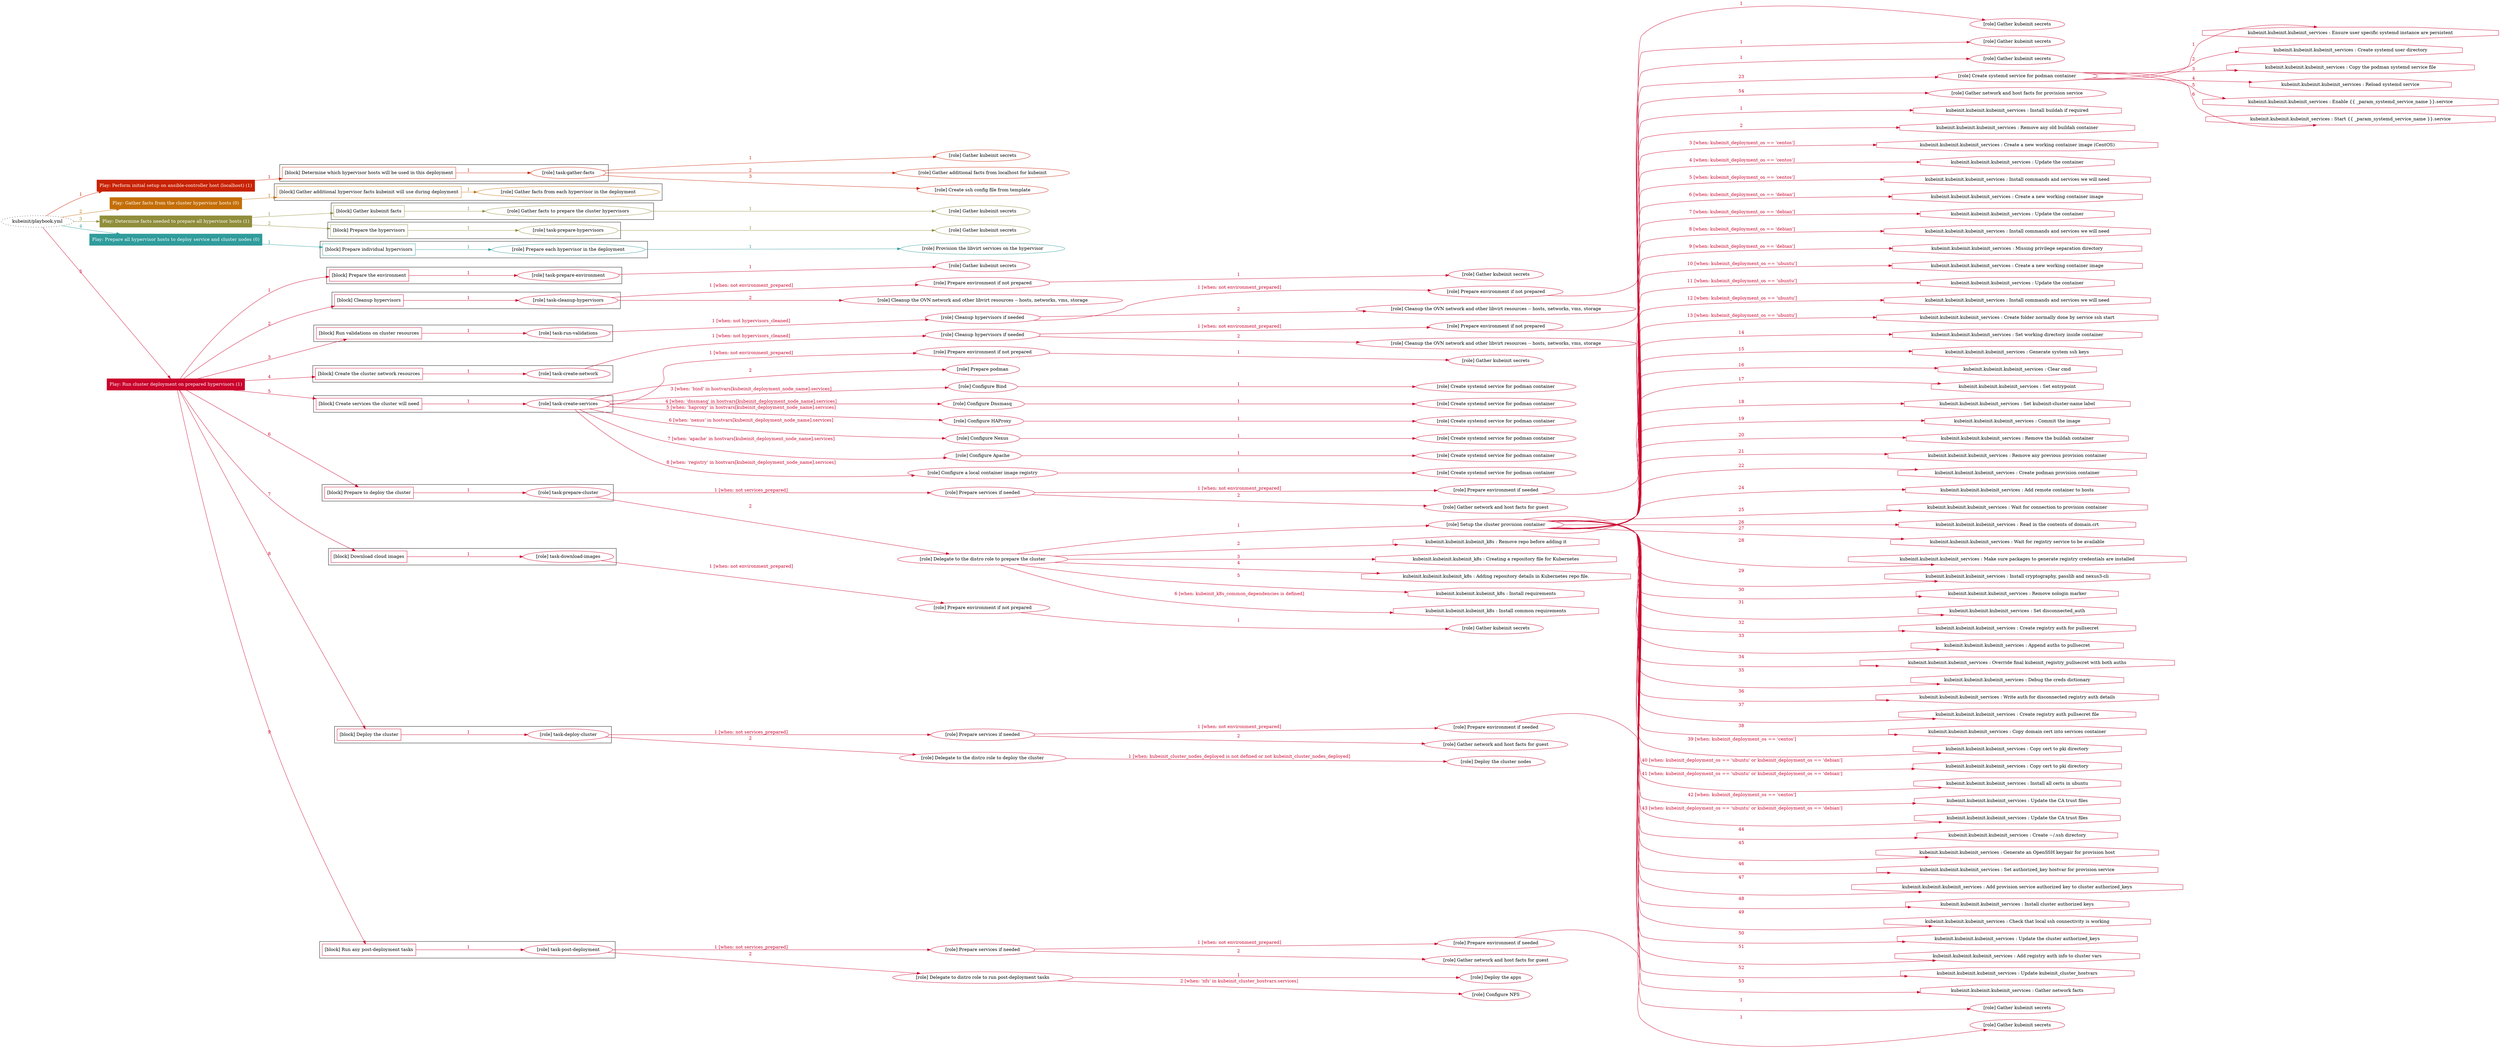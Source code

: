 digraph {
	graph [concentrate=true ordering=in rankdir=LR ratio=fill]
	edge [esep=5 sep=10]
	"kubeinit/playbook.yml" [URL="/home/runner/work/kubeinit/kubeinit/kubeinit/playbook.yml" id=playbook_01360304 style=dotted]
	play_9de5ec6a [label="Play: Perform initial setup on ansible-controller host (localhost) (1)" URL="/home/runner/work/kubeinit/kubeinit/kubeinit/playbook.yml" color="#c82204" fontcolor="#ffffff" id=play_9de5ec6a shape=box style=filled tooltip=localhost]
	"kubeinit/playbook.yml" -> play_9de5ec6a [label="1 " color="#c82204" fontcolor="#c82204" id=edge_77d72382 labeltooltip="1 " tooltip="1 "]
	subgraph "Gather kubeinit secrets" {
		role_40c72dea [label="[role] Gather kubeinit secrets" URL="/home/runner/.ansible/collections/ansible_collections/kubeinit/kubeinit/roles/kubeinit_prepare/tasks/build_hypervisors_group.yml" color="#c82204" id=role_40c72dea tooltip="Gather kubeinit secrets"]
	}
	subgraph "Gather additional facts from localhost for kubeinit" {
		role_c559dd21 [label="[role] Gather additional facts from localhost for kubeinit" URL="/home/runner/.ansible/collections/ansible_collections/kubeinit/kubeinit/roles/kubeinit_prepare/tasks/build_hypervisors_group.yml" color="#c82204" id=role_c559dd21 tooltip="Gather additional facts from localhost for kubeinit"]
	}
	subgraph "Create ssh config file from template" {
		role_7f361aa4 [label="[role] Create ssh config file from template" URL="/home/runner/.ansible/collections/ansible_collections/kubeinit/kubeinit/roles/kubeinit_prepare/tasks/build_hypervisors_group.yml" color="#c82204" id=role_7f361aa4 tooltip="Create ssh config file from template"]
	}
	subgraph "task-gather-facts" {
		role_a64c3e3e [label="[role] task-gather-facts" URL="/home/runner/work/kubeinit/kubeinit/kubeinit/playbook.yml" color="#c82204" id=role_a64c3e3e tooltip="task-gather-facts"]
		role_a64c3e3e -> role_40c72dea [label="1 " color="#c82204" fontcolor="#c82204" id=edge_37f292fb labeltooltip="1 " tooltip="1 "]
		role_a64c3e3e -> role_c559dd21 [label="2 " color="#c82204" fontcolor="#c82204" id=edge_3dcd11f0 labeltooltip="2 " tooltip="2 "]
		role_a64c3e3e -> role_7f361aa4 [label="3 " color="#c82204" fontcolor="#c82204" id=edge_337a6646 labeltooltip="3 " tooltip="3 "]
	}
	subgraph "Play: Perform initial setup on ansible-controller host (localhost) (1)" {
		play_9de5ec6a -> block_1f9eecc9 [label=1 color="#c82204" fontcolor="#c82204" id=edge_5bdf1877 labeltooltip=1 tooltip=1]
		subgraph cluster_block_1f9eecc9 {
			block_1f9eecc9 [label="[block] Determine which hypervisor hosts will be used in this deployment" URL="/home/runner/work/kubeinit/kubeinit/kubeinit/playbook.yml" color="#c82204" id=block_1f9eecc9 labeltooltip="Determine which hypervisor hosts will be used in this deployment" shape=box tooltip="Determine which hypervisor hosts will be used in this deployment"]
			block_1f9eecc9 -> role_a64c3e3e [label="1 " color="#c82204" fontcolor="#c82204" id=edge_494af93d labeltooltip="1 " tooltip="1 "]
		}
	}
	play_867e9734 [label="Play: Gather facts from the cluster hypervisor hosts (0)" URL="/home/runner/work/kubeinit/kubeinit/kubeinit/playbook.yml" color="#c46e08" fontcolor="#ffffff" id=play_867e9734 shape=box style=filled tooltip="Play: Gather facts from the cluster hypervisor hosts (0)"]
	"kubeinit/playbook.yml" -> play_867e9734 [label="2 " color="#c46e08" fontcolor="#c46e08" id=edge_6616adab labeltooltip="2 " tooltip="2 "]
	subgraph "Gather facts from each hypervisor in the deployment" {
		role_eb26c687 [label="[role] Gather facts from each hypervisor in the deployment" URL="/home/runner/work/kubeinit/kubeinit/kubeinit/playbook.yml" color="#c46e08" id=role_eb26c687 tooltip="Gather facts from each hypervisor in the deployment"]
	}
	subgraph "Play: Gather facts from the cluster hypervisor hosts (0)" {
		play_867e9734 -> block_e2519677 [label=1 color="#c46e08" fontcolor="#c46e08" id=edge_906889fe labeltooltip=1 tooltip=1]
		subgraph cluster_block_e2519677 {
			block_e2519677 [label="[block] Gather additional hypervisor facts kubeinit will use during deployment" URL="/home/runner/work/kubeinit/kubeinit/kubeinit/playbook.yml" color="#c46e08" id=block_e2519677 labeltooltip="Gather additional hypervisor facts kubeinit will use during deployment" shape=box tooltip="Gather additional hypervisor facts kubeinit will use during deployment"]
			block_e2519677 -> role_eb26c687 [label="1 " color="#c46e08" fontcolor="#c46e08" id=edge_73e6f996 labeltooltip="1 " tooltip="1 "]
		}
	}
	play_04479eca [label="Play: Determine facts needed to prepare all hypervisor hosts (1)" URL="/home/runner/work/kubeinit/kubeinit/kubeinit/playbook.yml" color="#908e3c" fontcolor="#ffffff" id=play_04479eca shape=box style=filled tooltip=localhost]
	"kubeinit/playbook.yml" -> play_04479eca [label="3 " color="#908e3c" fontcolor="#908e3c" id=edge_3811262a labeltooltip="3 " tooltip="3 "]
	subgraph "Gather kubeinit secrets" {
		role_b023e0ea [label="[role] Gather kubeinit secrets" URL="/home/runner/.ansible/collections/ansible_collections/kubeinit/kubeinit/roles/kubeinit_prepare/tasks/gather_kubeinit_facts.yml" color="#908e3c" id=role_b023e0ea tooltip="Gather kubeinit secrets"]
	}
	subgraph "Gather facts to prepare the cluster hypervisors" {
		role_0c9dd402 [label="[role] Gather facts to prepare the cluster hypervisors" URL="/home/runner/work/kubeinit/kubeinit/kubeinit/playbook.yml" color="#908e3c" id=role_0c9dd402 tooltip="Gather facts to prepare the cluster hypervisors"]
		role_0c9dd402 -> role_b023e0ea [label="1 " color="#908e3c" fontcolor="#908e3c" id=edge_3adf7a5e labeltooltip="1 " tooltip="1 "]
	}
	subgraph "Gather kubeinit secrets" {
		role_fc02c26c [label="[role] Gather kubeinit secrets" URL="/home/runner/.ansible/collections/ansible_collections/kubeinit/kubeinit/roles/kubeinit_prepare/tasks/gather_kubeinit_facts.yml" color="#908e3c" id=role_fc02c26c tooltip="Gather kubeinit secrets"]
	}
	subgraph "task-prepare-hypervisors" {
		role_0e5d276c [label="[role] task-prepare-hypervisors" URL="/home/runner/work/kubeinit/kubeinit/kubeinit/playbook.yml" color="#908e3c" id=role_0e5d276c tooltip="task-prepare-hypervisors"]
		role_0e5d276c -> role_fc02c26c [label="1 " color="#908e3c" fontcolor="#908e3c" id=edge_802aec70 labeltooltip="1 " tooltip="1 "]
	}
	subgraph "Play: Determine facts needed to prepare all hypervisor hosts (1)" {
		play_04479eca -> block_ed443547 [label=1 color="#908e3c" fontcolor="#908e3c" id=edge_2752c8f1 labeltooltip=1 tooltip=1]
		subgraph cluster_block_ed443547 {
			block_ed443547 [label="[block] Gather kubeinit facts" URL="/home/runner/work/kubeinit/kubeinit/kubeinit/playbook.yml" color="#908e3c" id=block_ed443547 labeltooltip="Gather kubeinit facts" shape=box tooltip="Gather kubeinit facts"]
			block_ed443547 -> role_0c9dd402 [label="1 " color="#908e3c" fontcolor="#908e3c" id=edge_04365482 labeltooltip="1 " tooltip="1 "]
		}
		play_04479eca -> block_3a195d91 [label=2 color="#908e3c" fontcolor="#908e3c" id=edge_9d16c208 labeltooltip=2 tooltip=2]
		subgraph cluster_block_3a195d91 {
			block_3a195d91 [label="[block] Prepare the hypervisors" URL="/home/runner/work/kubeinit/kubeinit/kubeinit/playbook.yml" color="#908e3c" id=block_3a195d91 labeltooltip="Prepare the hypervisors" shape=box tooltip="Prepare the hypervisors"]
			block_3a195d91 -> role_0e5d276c [label="1 " color="#908e3c" fontcolor="#908e3c" id=edge_9d9c73a9 labeltooltip="1 " tooltip="1 "]
		}
	}
	play_bd65cc65 [label="Play: Prepare all hypervisor hosts to deploy service and cluster nodes (0)" URL="/home/runner/work/kubeinit/kubeinit/kubeinit/playbook.yml" color="#309c9c" fontcolor="#ffffff" id=play_bd65cc65 shape=box style=filled tooltip="Play: Prepare all hypervisor hosts to deploy service and cluster nodes (0)"]
	"kubeinit/playbook.yml" -> play_bd65cc65 [label="4 " color="#309c9c" fontcolor="#309c9c" id=edge_53835da9 labeltooltip="4 " tooltip="4 "]
	subgraph "Provision the libvirt services on the hypervisor" {
		role_7aaea43d [label="[role] Provision the libvirt services on the hypervisor" URL="/home/runner/.ansible/collections/ansible_collections/kubeinit/kubeinit/roles/kubeinit_prepare/tasks/prepare_hypervisor.yml" color="#309c9c" id=role_7aaea43d tooltip="Provision the libvirt services on the hypervisor"]
	}
	subgraph "Prepare each hypervisor in the deployment" {
		role_05beca0d [label="[role] Prepare each hypervisor in the deployment" URL="/home/runner/work/kubeinit/kubeinit/kubeinit/playbook.yml" color="#309c9c" id=role_05beca0d tooltip="Prepare each hypervisor in the deployment"]
		role_05beca0d -> role_7aaea43d [label="1 " color="#309c9c" fontcolor="#309c9c" id=edge_6284d205 labeltooltip="1 " tooltip="1 "]
	}
	subgraph "Play: Prepare all hypervisor hosts to deploy service and cluster nodes (0)" {
		play_bd65cc65 -> block_118c11a6 [label=1 color="#309c9c" fontcolor="#309c9c" id=edge_bc661663 labeltooltip=1 tooltip=1]
		subgraph cluster_block_118c11a6 {
			block_118c11a6 [label="[block] Prepare individual hypervisors" URL="/home/runner/work/kubeinit/kubeinit/kubeinit/playbook.yml" color="#309c9c" id=block_118c11a6 labeltooltip="Prepare individual hypervisors" shape=box tooltip="Prepare individual hypervisors"]
			block_118c11a6 -> role_05beca0d [label="1 " color="#309c9c" fontcolor="#309c9c" id=edge_1e1cdcf9 labeltooltip="1 " tooltip="1 "]
		}
	}
	play_2f4dd71d [label="Play: Run cluster deployment on prepared hypervisors (1)" URL="/home/runner/work/kubeinit/kubeinit/kubeinit/playbook.yml" color="#ca022c" fontcolor="#ffffff" id=play_2f4dd71d shape=box style=filled tooltip=localhost]
	"kubeinit/playbook.yml" -> play_2f4dd71d [label="5 " color="#ca022c" fontcolor="#ca022c" id=edge_33180827 labeltooltip="5 " tooltip="5 "]
	subgraph "Gather kubeinit secrets" {
		role_0f82c2a3 [label="[role] Gather kubeinit secrets" URL="/home/runner/.ansible/collections/ansible_collections/kubeinit/kubeinit/roles/kubeinit_prepare/tasks/gather_kubeinit_facts.yml" color="#ca022c" id=role_0f82c2a3 tooltip="Gather kubeinit secrets"]
	}
	subgraph "task-prepare-environment" {
		role_b2da92c6 [label="[role] task-prepare-environment" URL="/home/runner/work/kubeinit/kubeinit/kubeinit/playbook.yml" color="#ca022c" id=role_b2da92c6 tooltip="task-prepare-environment"]
		role_b2da92c6 -> role_0f82c2a3 [label="1 " color="#ca022c" fontcolor="#ca022c" id=edge_1e85efcf labeltooltip="1 " tooltip="1 "]
	}
	subgraph "Gather kubeinit secrets" {
		role_2433c8f0 [label="[role] Gather kubeinit secrets" URL="/home/runner/.ansible/collections/ansible_collections/kubeinit/kubeinit/roles/kubeinit_prepare/tasks/gather_kubeinit_facts.yml" color="#ca022c" id=role_2433c8f0 tooltip="Gather kubeinit secrets"]
	}
	subgraph "Prepare environment if not prepared" {
		role_74a8eb6c [label="[role] Prepare environment if not prepared" URL="/home/runner/.ansible/collections/ansible_collections/kubeinit/kubeinit/roles/kubeinit_prepare/tasks/cleanup_hypervisors.yml" color="#ca022c" id=role_74a8eb6c tooltip="Prepare environment if not prepared"]
		role_74a8eb6c -> role_2433c8f0 [label="1 " color="#ca022c" fontcolor="#ca022c" id=edge_257b12c7 labeltooltip="1 " tooltip="1 "]
	}
	subgraph "Cleanup the OVN network and other libvirt resources -- hosts, networks, vms, storage" {
		role_81e941ae [label="[role] Cleanup the OVN network and other libvirt resources -- hosts, networks, vms, storage" URL="/home/runner/.ansible/collections/ansible_collections/kubeinit/kubeinit/roles/kubeinit_prepare/tasks/cleanup_hypervisors.yml" color="#ca022c" id=role_81e941ae tooltip="Cleanup the OVN network and other libvirt resources -- hosts, networks, vms, storage"]
	}
	subgraph "task-cleanup-hypervisors" {
		role_2ee1f7cd [label="[role] task-cleanup-hypervisors" URL="/home/runner/work/kubeinit/kubeinit/kubeinit/playbook.yml" color="#ca022c" id=role_2ee1f7cd tooltip="task-cleanup-hypervisors"]
		role_2ee1f7cd -> role_74a8eb6c [label="1 [when: not environment_prepared]" color="#ca022c" fontcolor="#ca022c" id=edge_e592d82b labeltooltip="1 [when: not environment_prepared]" tooltip="1 [when: not environment_prepared]"]
		role_2ee1f7cd -> role_81e941ae [label="2 " color="#ca022c" fontcolor="#ca022c" id=edge_c37567f1 labeltooltip="2 " tooltip="2 "]
	}
	subgraph "Gather kubeinit secrets" {
		role_8dfab851 [label="[role] Gather kubeinit secrets" URL="/home/runner/.ansible/collections/ansible_collections/kubeinit/kubeinit/roles/kubeinit_prepare/tasks/gather_kubeinit_facts.yml" color="#ca022c" id=role_8dfab851 tooltip="Gather kubeinit secrets"]
	}
	subgraph "Prepare environment if not prepared" {
		role_f791f445 [label="[role] Prepare environment if not prepared" URL="/home/runner/.ansible/collections/ansible_collections/kubeinit/kubeinit/roles/kubeinit_prepare/tasks/cleanup_hypervisors.yml" color="#ca022c" id=role_f791f445 tooltip="Prepare environment if not prepared"]
		role_f791f445 -> role_8dfab851 [label="1 " color="#ca022c" fontcolor="#ca022c" id=edge_c31db21d labeltooltip="1 " tooltip="1 "]
	}
	subgraph "Cleanup the OVN network and other libvirt resources -- hosts, networks, vms, storage" {
		role_3967c4eb [label="[role] Cleanup the OVN network and other libvirt resources -- hosts, networks, vms, storage" URL="/home/runner/.ansible/collections/ansible_collections/kubeinit/kubeinit/roles/kubeinit_prepare/tasks/cleanup_hypervisors.yml" color="#ca022c" id=role_3967c4eb tooltip="Cleanup the OVN network and other libvirt resources -- hosts, networks, vms, storage"]
	}
	subgraph "Cleanup hypervisors if needed" {
		role_a76f0dfd [label="[role] Cleanup hypervisors if needed" URL="/home/runner/.ansible/collections/ansible_collections/kubeinit/kubeinit/roles/kubeinit_validations/tasks/main.yml" color="#ca022c" id=role_a76f0dfd tooltip="Cleanup hypervisors if needed"]
		role_a76f0dfd -> role_f791f445 [label="1 [when: not environment_prepared]" color="#ca022c" fontcolor="#ca022c" id=edge_6f01b06c labeltooltip="1 [when: not environment_prepared]" tooltip="1 [when: not environment_prepared]"]
		role_a76f0dfd -> role_3967c4eb [label="2 " color="#ca022c" fontcolor="#ca022c" id=edge_98d67187 labeltooltip="2 " tooltip="2 "]
	}
	subgraph "task-run-validations" {
		role_1eaadff9 [label="[role] task-run-validations" URL="/home/runner/work/kubeinit/kubeinit/kubeinit/playbook.yml" color="#ca022c" id=role_1eaadff9 tooltip="task-run-validations"]
		role_1eaadff9 -> role_a76f0dfd [label="1 [when: not hypervisors_cleaned]" color="#ca022c" fontcolor="#ca022c" id=edge_62bd8556 labeltooltip="1 [when: not hypervisors_cleaned]" tooltip="1 [when: not hypervisors_cleaned]"]
	}
	subgraph "Gather kubeinit secrets" {
		role_79410664 [label="[role] Gather kubeinit secrets" URL="/home/runner/.ansible/collections/ansible_collections/kubeinit/kubeinit/roles/kubeinit_prepare/tasks/gather_kubeinit_facts.yml" color="#ca022c" id=role_79410664 tooltip="Gather kubeinit secrets"]
	}
	subgraph "Prepare environment if not prepared" {
		role_978793cb [label="[role] Prepare environment if not prepared" URL="/home/runner/.ansible/collections/ansible_collections/kubeinit/kubeinit/roles/kubeinit_prepare/tasks/cleanup_hypervisors.yml" color="#ca022c" id=role_978793cb tooltip="Prepare environment if not prepared"]
		role_978793cb -> role_79410664 [label="1 " color="#ca022c" fontcolor="#ca022c" id=edge_ba86b000 labeltooltip="1 " tooltip="1 "]
	}
	subgraph "Cleanup the OVN network and other libvirt resources -- hosts, networks, vms, storage" {
		role_fa090643 [label="[role] Cleanup the OVN network and other libvirt resources -- hosts, networks, vms, storage" URL="/home/runner/.ansible/collections/ansible_collections/kubeinit/kubeinit/roles/kubeinit_prepare/tasks/cleanup_hypervisors.yml" color="#ca022c" id=role_fa090643 tooltip="Cleanup the OVN network and other libvirt resources -- hosts, networks, vms, storage"]
	}
	subgraph "Cleanup hypervisors if needed" {
		role_3d62e92a [label="[role] Cleanup hypervisors if needed" URL="/home/runner/.ansible/collections/ansible_collections/kubeinit/kubeinit/roles/kubeinit_libvirt/tasks/create_network.yml" color="#ca022c" id=role_3d62e92a tooltip="Cleanup hypervisors if needed"]
		role_3d62e92a -> role_978793cb [label="1 [when: not environment_prepared]" color="#ca022c" fontcolor="#ca022c" id=edge_b2927823 labeltooltip="1 [when: not environment_prepared]" tooltip="1 [when: not environment_prepared]"]
		role_3d62e92a -> role_fa090643 [label="2 " color="#ca022c" fontcolor="#ca022c" id=edge_145cf0bb labeltooltip="2 " tooltip="2 "]
	}
	subgraph "task-create-network" {
		role_b9c63e82 [label="[role] task-create-network" URL="/home/runner/work/kubeinit/kubeinit/kubeinit/playbook.yml" color="#ca022c" id=role_b9c63e82 tooltip="task-create-network"]
		role_b9c63e82 -> role_3d62e92a [label="1 [when: not hypervisors_cleaned]" color="#ca022c" fontcolor="#ca022c" id=edge_6016ba29 labeltooltip="1 [when: not hypervisors_cleaned]" tooltip="1 [when: not hypervisors_cleaned]"]
	}
	subgraph "Gather kubeinit secrets" {
		role_735b2233 [label="[role] Gather kubeinit secrets" URL="/home/runner/.ansible/collections/ansible_collections/kubeinit/kubeinit/roles/kubeinit_prepare/tasks/gather_kubeinit_facts.yml" color="#ca022c" id=role_735b2233 tooltip="Gather kubeinit secrets"]
	}
	subgraph "Prepare environment if not prepared" {
		role_8d003354 [label="[role] Prepare environment if not prepared" URL="/home/runner/.ansible/collections/ansible_collections/kubeinit/kubeinit/roles/kubeinit_services/tasks/main.yml" color="#ca022c" id=role_8d003354 tooltip="Prepare environment if not prepared"]
		role_8d003354 -> role_735b2233 [label="1 " color="#ca022c" fontcolor="#ca022c" id=edge_6d94835c labeltooltip="1 " tooltip="1 "]
	}
	subgraph "Prepare podman" {
		role_a59f249f [label="[role] Prepare podman" URL="/home/runner/.ansible/collections/ansible_collections/kubeinit/kubeinit/roles/kubeinit_services/tasks/00_create_service_pod.yml" color="#ca022c" id=role_a59f249f tooltip="Prepare podman"]
	}
	subgraph "Create systemd service for podman container" {
		role_33971a48 [label="[role] Create systemd service for podman container" URL="/home/runner/.ansible/collections/ansible_collections/kubeinit/kubeinit/roles/kubeinit_bind/tasks/main.yml" color="#ca022c" id=role_33971a48 tooltip="Create systemd service for podman container"]
	}
	subgraph "Configure Bind" {
		role_fe241b38 [label="[role] Configure Bind" URL="/home/runner/.ansible/collections/ansible_collections/kubeinit/kubeinit/roles/kubeinit_services/tasks/start_services_containers.yml" color="#ca022c" id=role_fe241b38 tooltip="Configure Bind"]
		role_fe241b38 -> role_33971a48 [label="1 " color="#ca022c" fontcolor="#ca022c" id=edge_1e98a55d labeltooltip="1 " tooltip="1 "]
	}
	subgraph "Create systemd service for podman container" {
		role_1af1fc60 [label="[role] Create systemd service for podman container" URL="/home/runner/.ansible/collections/ansible_collections/kubeinit/kubeinit/roles/kubeinit_dnsmasq/tasks/main.yml" color="#ca022c" id=role_1af1fc60 tooltip="Create systemd service for podman container"]
	}
	subgraph "Configure Dnsmasq" {
		role_5d1fb2bc [label="[role] Configure Dnsmasq" URL="/home/runner/.ansible/collections/ansible_collections/kubeinit/kubeinit/roles/kubeinit_services/tasks/start_services_containers.yml" color="#ca022c" id=role_5d1fb2bc tooltip="Configure Dnsmasq"]
		role_5d1fb2bc -> role_1af1fc60 [label="1 " color="#ca022c" fontcolor="#ca022c" id=edge_4bdfcb5f labeltooltip="1 " tooltip="1 "]
	}
	subgraph "Create systemd service for podman container" {
		role_affaa113 [label="[role] Create systemd service for podman container" URL="/home/runner/.ansible/collections/ansible_collections/kubeinit/kubeinit/roles/kubeinit_haproxy/tasks/main.yml" color="#ca022c" id=role_affaa113 tooltip="Create systemd service for podman container"]
	}
	subgraph "Configure HAProxy" {
		role_c720ef39 [label="[role] Configure HAProxy" URL="/home/runner/.ansible/collections/ansible_collections/kubeinit/kubeinit/roles/kubeinit_services/tasks/start_services_containers.yml" color="#ca022c" id=role_c720ef39 tooltip="Configure HAProxy"]
		role_c720ef39 -> role_affaa113 [label="1 " color="#ca022c" fontcolor="#ca022c" id=edge_51710302 labeltooltip="1 " tooltip="1 "]
	}
	subgraph "Create systemd service for podman container" {
		role_a71ba5d3 [label="[role] Create systemd service for podman container" URL="/home/runner/.ansible/collections/ansible_collections/kubeinit/kubeinit/roles/kubeinit_nexus/tasks/main.yml" color="#ca022c" id=role_a71ba5d3 tooltip="Create systemd service for podman container"]
	}
	subgraph "Configure Nexus" {
		role_637b7350 [label="[role] Configure Nexus" URL="/home/runner/.ansible/collections/ansible_collections/kubeinit/kubeinit/roles/kubeinit_services/tasks/start_services_containers.yml" color="#ca022c" id=role_637b7350 tooltip="Configure Nexus"]
		role_637b7350 -> role_a71ba5d3 [label="1 " color="#ca022c" fontcolor="#ca022c" id=edge_969f6b5d labeltooltip="1 " tooltip="1 "]
	}
	subgraph "Create systemd service for podman container" {
		role_2c7fe48c [label="[role] Create systemd service for podman container" URL="/home/runner/.ansible/collections/ansible_collections/kubeinit/kubeinit/roles/kubeinit_apache/tasks/main.yml" color="#ca022c" id=role_2c7fe48c tooltip="Create systemd service for podman container"]
	}
	subgraph "Configure Apache" {
		role_89fc07f2 [label="[role] Configure Apache" URL="/home/runner/.ansible/collections/ansible_collections/kubeinit/kubeinit/roles/kubeinit_services/tasks/start_services_containers.yml" color="#ca022c" id=role_89fc07f2 tooltip="Configure Apache"]
		role_89fc07f2 -> role_2c7fe48c [label="1 " color="#ca022c" fontcolor="#ca022c" id=edge_88e56ebb labeltooltip="1 " tooltip="1 "]
	}
	subgraph "Create systemd service for podman container" {
		role_54c37482 [label="[role] Create systemd service for podman container" URL="/home/runner/.ansible/collections/ansible_collections/kubeinit/kubeinit/roles/kubeinit_registry/tasks/main.yml" color="#ca022c" id=role_54c37482 tooltip="Create systemd service for podman container"]
	}
	subgraph "Configure a local container image registry" {
		role_4df3631d [label="[role] Configure a local container image registry" URL="/home/runner/.ansible/collections/ansible_collections/kubeinit/kubeinit/roles/kubeinit_services/tasks/start_services_containers.yml" color="#ca022c" id=role_4df3631d tooltip="Configure a local container image registry"]
		role_4df3631d -> role_54c37482 [label="1 " color="#ca022c" fontcolor="#ca022c" id=edge_49c56aeb labeltooltip="1 " tooltip="1 "]
	}
	subgraph "task-create-services" {
		role_6bf1fb28 [label="[role] task-create-services" URL="/home/runner/work/kubeinit/kubeinit/kubeinit/playbook.yml" color="#ca022c" id=role_6bf1fb28 tooltip="task-create-services"]
		role_6bf1fb28 -> role_8d003354 [label="1 [when: not environment_prepared]" color="#ca022c" fontcolor="#ca022c" id=edge_0cb3087f labeltooltip="1 [when: not environment_prepared]" tooltip="1 [when: not environment_prepared]"]
		role_6bf1fb28 -> role_a59f249f [label="2 " color="#ca022c" fontcolor="#ca022c" id=edge_d92c6966 labeltooltip="2 " tooltip="2 "]
		role_6bf1fb28 -> role_fe241b38 [label="3 [when: 'bind' in hostvars[kubeinit_deployment_node_name].services]" color="#ca022c" fontcolor="#ca022c" id=edge_2f18c28a labeltooltip="3 [when: 'bind' in hostvars[kubeinit_deployment_node_name].services]" tooltip="3 [when: 'bind' in hostvars[kubeinit_deployment_node_name].services]"]
		role_6bf1fb28 -> role_5d1fb2bc [label="4 [when: 'dnsmasq' in hostvars[kubeinit_deployment_node_name].services]" color="#ca022c" fontcolor="#ca022c" id=edge_57e5578b labeltooltip="4 [when: 'dnsmasq' in hostvars[kubeinit_deployment_node_name].services]" tooltip="4 [when: 'dnsmasq' in hostvars[kubeinit_deployment_node_name].services]"]
		role_6bf1fb28 -> role_c720ef39 [label="5 [when: 'haproxy' in hostvars[kubeinit_deployment_node_name].services]" color="#ca022c" fontcolor="#ca022c" id=edge_966152b7 labeltooltip="5 [when: 'haproxy' in hostvars[kubeinit_deployment_node_name].services]" tooltip="5 [when: 'haproxy' in hostvars[kubeinit_deployment_node_name].services]"]
		role_6bf1fb28 -> role_637b7350 [label="6 [when: 'nexus' in hostvars[kubeinit_deployment_node_name].services]" color="#ca022c" fontcolor="#ca022c" id=edge_076f7a22 labeltooltip="6 [when: 'nexus' in hostvars[kubeinit_deployment_node_name].services]" tooltip="6 [when: 'nexus' in hostvars[kubeinit_deployment_node_name].services]"]
		role_6bf1fb28 -> role_89fc07f2 [label="7 [when: 'apache' in hostvars[kubeinit_deployment_node_name].services]" color="#ca022c" fontcolor="#ca022c" id=edge_9a2412dc labeltooltip="7 [when: 'apache' in hostvars[kubeinit_deployment_node_name].services]" tooltip="7 [when: 'apache' in hostvars[kubeinit_deployment_node_name].services]"]
		role_6bf1fb28 -> role_4df3631d [label="8 [when: 'registry' in hostvars[kubeinit_deployment_node_name].services]" color="#ca022c" fontcolor="#ca022c" id=edge_04c53f1e labeltooltip="8 [when: 'registry' in hostvars[kubeinit_deployment_node_name].services]" tooltip="8 [when: 'registry' in hostvars[kubeinit_deployment_node_name].services]"]
	}
	subgraph "Gather kubeinit secrets" {
		role_b5d44520 [label="[role] Gather kubeinit secrets" URL="/home/runner/.ansible/collections/ansible_collections/kubeinit/kubeinit/roles/kubeinit_prepare/tasks/gather_kubeinit_facts.yml" color="#ca022c" id=role_b5d44520 tooltip="Gather kubeinit secrets"]
	}
	subgraph "Prepare environment if needed" {
		role_5468e698 [label="[role] Prepare environment if needed" URL="/home/runner/.ansible/collections/ansible_collections/kubeinit/kubeinit/roles/kubeinit_services/tasks/prepare_services.yml" color="#ca022c" id=role_5468e698 tooltip="Prepare environment if needed"]
		role_5468e698 -> role_b5d44520 [label="1 " color="#ca022c" fontcolor="#ca022c" id=edge_a38f4a06 labeltooltip="1 " tooltip="1 "]
	}
	subgraph "Gather network and host facts for guest" {
		role_f9a7e601 [label="[role] Gather network and host facts for guest" URL="/home/runner/.ansible/collections/ansible_collections/kubeinit/kubeinit/roles/kubeinit_services/tasks/prepare_services.yml" color="#ca022c" id=role_f9a7e601 tooltip="Gather network and host facts for guest"]
	}
	subgraph "Prepare services if needed" {
		role_f3db1cc3 [label="[role] Prepare services if needed" URL="/home/runner/.ansible/collections/ansible_collections/kubeinit/kubeinit/roles/kubeinit_prepare/tasks/prepare_cluster.yml" color="#ca022c" id=role_f3db1cc3 tooltip="Prepare services if needed"]
		role_f3db1cc3 -> role_5468e698 [label="1 [when: not environment_prepared]" color="#ca022c" fontcolor="#ca022c" id=edge_ceaa1dff labeltooltip="1 [when: not environment_prepared]" tooltip="1 [when: not environment_prepared]"]
		role_f3db1cc3 -> role_f9a7e601 [label="2 " color="#ca022c" fontcolor="#ca022c" id=edge_2d29d008 labeltooltip="2 " tooltip="2 "]
	}
	subgraph "Create systemd service for podman container" {
		role_484740fe [label="[role] Create systemd service for podman container" URL="/home/runner/.ansible/collections/ansible_collections/kubeinit/kubeinit/roles/kubeinit_services/tasks/create_provision_container.yml" color="#ca022c" id=role_484740fe tooltip="Create systemd service for podman container"]
		task_b36cadc9 [label="kubeinit.kubeinit.kubeinit_services : Ensure user specific systemd instance are persistent" URL="/home/runner/.ansible/collections/ansible_collections/kubeinit/kubeinit/roles/kubeinit_services/tasks/create_managed_service.yml" color="#ca022c" id=task_b36cadc9 shape=octagon tooltip="kubeinit.kubeinit.kubeinit_services : Ensure user specific systemd instance are persistent"]
		role_484740fe -> task_b36cadc9 [label="1 " color="#ca022c" fontcolor="#ca022c" id=edge_fefc02a3 labeltooltip="1 " tooltip="1 "]
		task_7d1d1e86 [label="kubeinit.kubeinit.kubeinit_services : Create systemd user directory" URL="/home/runner/.ansible/collections/ansible_collections/kubeinit/kubeinit/roles/kubeinit_services/tasks/create_managed_service.yml" color="#ca022c" id=task_7d1d1e86 shape=octagon tooltip="kubeinit.kubeinit.kubeinit_services : Create systemd user directory"]
		role_484740fe -> task_7d1d1e86 [label="2 " color="#ca022c" fontcolor="#ca022c" id=edge_14ea5793 labeltooltip="2 " tooltip="2 "]
		task_5d1967aa [label="kubeinit.kubeinit.kubeinit_services : Copy the podman systemd service file" URL="/home/runner/.ansible/collections/ansible_collections/kubeinit/kubeinit/roles/kubeinit_services/tasks/create_managed_service.yml" color="#ca022c" id=task_5d1967aa shape=octagon tooltip="kubeinit.kubeinit.kubeinit_services : Copy the podman systemd service file"]
		role_484740fe -> task_5d1967aa [label="3 " color="#ca022c" fontcolor="#ca022c" id=edge_7daba7dc labeltooltip="3 " tooltip="3 "]
		task_cd9617e7 [label="kubeinit.kubeinit.kubeinit_services : Reload systemd service" URL="/home/runner/.ansible/collections/ansible_collections/kubeinit/kubeinit/roles/kubeinit_services/tasks/create_managed_service.yml" color="#ca022c" id=task_cd9617e7 shape=octagon tooltip="kubeinit.kubeinit.kubeinit_services : Reload systemd service"]
		role_484740fe -> task_cd9617e7 [label="4 " color="#ca022c" fontcolor="#ca022c" id=edge_d9de95e0 labeltooltip="4 " tooltip="4 "]
		task_5e038894 [label="kubeinit.kubeinit.kubeinit_services : Enable {{ _param_systemd_service_name }}.service" URL="/home/runner/.ansible/collections/ansible_collections/kubeinit/kubeinit/roles/kubeinit_services/tasks/create_managed_service.yml" color="#ca022c" id=task_5e038894 shape=octagon tooltip="kubeinit.kubeinit.kubeinit_services : Enable {{ _param_systemd_service_name }}.service"]
		role_484740fe -> task_5e038894 [label="5 " color="#ca022c" fontcolor="#ca022c" id=edge_76d8796b labeltooltip="5 " tooltip="5 "]
		task_48712c6e [label="kubeinit.kubeinit.kubeinit_services : Start {{ _param_systemd_service_name }}.service" URL="/home/runner/.ansible/collections/ansible_collections/kubeinit/kubeinit/roles/kubeinit_services/tasks/create_managed_service.yml" color="#ca022c" id=task_48712c6e shape=octagon tooltip="kubeinit.kubeinit.kubeinit_services : Start {{ _param_systemd_service_name }}.service"]
		role_484740fe -> task_48712c6e [label="6 " color="#ca022c" fontcolor="#ca022c" id=edge_1037267e labeltooltip="6 " tooltip="6 "]
	}
	subgraph "Gather network and host facts for provision service" {
		role_897a35bf [label="[role] Gather network and host facts for provision service" URL="/home/runner/.ansible/collections/ansible_collections/kubeinit/kubeinit/roles/kubeinit_services/tasks/create_provision_container.yml" color="#ca022c" id=role_897a35bf tooltip="Gather network and host facts for provision service"]
	}
	subgraph "Setup the cluster provision container" {
		role_44163775 [label="[role] Setup the cluster provision container" URL="/home/runner/.ansible/collections/ansible_collections/kubeinit/kubeinit/roles/kubeinit_k8s/tasks/prepare_cluster.yml" color="#ca022c" id=role_44163775 tooltip="Setup the cluster provision container"]
		task_c585c7b7 [label="kubeinit.kubeinit.kubeinit_services : Install buildah if required" URL="/home/runner/.ansible/collections/ansible_collections/kubeinit/kubeinit/roles/kubeinit_services/tasks/create_provision_container.yml" color="#ca022c" id=task_c585c7b7 shape=octagon tooltip="kubeinit.kubeinit.kubeinit_services : Install buildah if required"]
		role_44163775 -> task_c585c7b7 [label="1 " color="#ca022c" fontcolor="#ca022c" id=edge_8ed05db6 labeltooltip="1 " tooltip="1 "]
		task_28e43f49 [label="kubeinit.kubeinit.kubeinit_services : Remove any old buildah container" URL="/home/runner/.ansible/collections/ansible_collections/kubeinit/kubeinit/roles/kubeinit_services/tasks/create_provision_container.yml" color="#ca022c" id=task_28e43f49 shape=octagon tooltip="kubeinit.kubeinit.kubeinit_services : Remove any old buildah container"]
		role_44163775 -> task_28e43f49 [label="2 " color="#ca022c" fontcolor="#ca022c" id=edge_8b976ea3 labeltooltip="2 " tooltip="2 "]
		task_842e5dbb [label="kubeinit.kubeinit.kubeinit_services : Create a new working container image (CentOS)" URL="/home/runner/.ansible/collections/ansible_collections/kubeinit/kubeinit/roles/kubeinit_services/tasks/create_provision_container.yml" color="#ca022c" id=task_842e5dbb shape=octagon tooltip="kubeinit.kubeinit.kubeinit_services : Create a new working container image (CentOS)"]
		role_44163775 -> task_842e5dbb [label="3 [when: kubeinit_deployment_os == 'centos']" color="#ca022c" fontcolor="#ca022c" id=edge_7e722b7b labeltooltip="3 [when: kubeinit_deployment_os == 'centos']" tooltip="3 [when: kubeinit_deployment_os == 'centos']"]
		task_7a113996 [label="kubeinit.kubeinit.kubeinit_services : Update the container" URL="/home/runner/.ansible/collections/ansible_collections/kubeinit/kubeinit/roles/kubeinit_services/tasks/create_provision_container.yml" color="#ca022c" id=task_7a113996 shape=octagon tooltip="kubeinit.kubeinit.kubeinit_services : Update the container"]
		role_44163775 -> task_7a113996 [label="4 [when: kubeinit_deployment_os == 'centos']" color="#ca022c" fontcolor="#ca022c" id=edge_981fe17e labeltooltip="4 [when: kubeinit_deployment_os == 'centos']" tooltip="4 [when: kubeinit_deployment_os == 'centos']"]
		task_a4a899ac [label="kubeinit.kubeinit.kubeinit_services : Install commands and services we will need" URL="/home/runner/.ansible/collections/ansible_collections/kubeinit/kubeinit/roles/kubeinit_services/tasks/create_provision_container.yml" color="#ca022c" id=task_a4a899ac shape=octagon tooltip="kubeinit.kubeinit.kubeinit_services : Install commands and services we will need"]
		role_44163775 -> task_a4a899ac [label="5 [when: kubeinit_deployment_os == 'centos']" color="#ca022c" fontcolor="#ca022c" id=edge_977d6951 labeltooltip="5 [when: kubeinit_deployment_os == 'centos']" tooltip="5 [when: kubeinit_deployment_os == 'centos']"]
		task_76a1a86b [label="kubeinit.kubeinit.kubeinit_services : Create a new working container image" URL="/home/runner/.ansible/collections/ansible_collections/kubeinit/kubeinit/roles/kubeinit_services/tasks/create_provision_container.yml" color="#ca022c" id=task_76a1a86b shape=octagon tooltip="kubeinit.kubeinit.kubeinit_services : Create a new working container image"]
		role_44163775 -> task_76a1a86b [label="6 [when: kubeinit_deployment_os == 'debian']" color="#ca022c" fontcolor="#ca022c" id=edge_1f98fc5c labeltooltip="6 [when: kubeinit_deployment_os == 'debian']" tooltip="6 [when: kubeinit_deployment_os == 'debian']"]
		task_1e6b6e5a [label="kubeinit.kubeinit.kubeinit_services : Update the container" URL="/home/runner/.ansible/collections/ansible_collections/kubeinit/kubeinit/roles/kubeinit_services/tasks/create_provision_container.yml" color="#ca022c" id=task_1e6b6e5a shape=octagon tooltip="kubeinit.kubeinit.kubeinit_services : Update the container"]
		role_44163775 -> task_1e6b6e5a [label="7 [when: kubeinit_deployment_os == 'debian']" color="#ca022c" fontcolor="#ca022c" id=edge_72d4043b labeltooltip="7 [when: kubeinit_deployment_os == 'debian']" tooltip="7 [when: kubeinit_deployment_os == 'debian']"]
		task_a4822532 [label="kubeinit.kubeinit.kubeinit_services : Install commands and services we will need" URL="/home/runner/.ansible/collections/ansible_collections/kubeinit/kubeinit/roles/kubeinit_services/tasks/create_provision_container.yml" color="#ca022c" id=task_a4822532 shape=octagon tooltip="kubeinit.kubeinit.kubeinit_services : Install commands and services we will need"]
		role_44163775 -> task_a4822532 [label="8 [when: kubeinit_deployment_os == 'debian']" color="#ca022c" fontcolor="#ca022c" id=edge_df504d4e labeltooltip="8 [when: kubeinit_deployment_os == 'debian']" tooltip="8 [when: kubeinit_deployment_os == 'debian']"]
		task_294dafdf [label="kubeinit.kubeinit.kubeinit_services : Missing privilege separation directory" URL="/home/runner/.ansible/collections/ansible_collections/kubeinit/kubeinit/roles/kubeinit_services/tasks/create_provision_container.yml" color="#ca022c" id=task_294dafdf shape=octagon tooltip="kubeinit.kubeinit.kubeinit_services : Missing privilege separation directory"]
		role_44163775 -> task_294dafdf [label="9 [when: kubeinit_deployment_os == 'debian']" color="#ca022c" fontcolor="#ca022c" id=edge_1b9c6ad5 labeltooltip="9 [when: kubeinit_deployment_os == 'debian']" tooltip="9 [when: kubeinit_deployment_os == 'debian']"]
		task_ce7d3882 [label="kubeinit.kubeinit.kubeinit_services : Create a new working container image" URL="/home/runner/.ansible/collections/ansible_collections/kubeinit/kubeinit/roles/kubeinit_services/tasks/create_provision_container.yml" color="#ca022c" id=task_ce7d3882 shape=octagon tooltip="kubeinit.kubeinit.kubeinit_services : Create a new working container image"]
		role_44163775 -> task_ce7d3882 [label="10 [when: kubeinit_deployment_os == 'ubuntu']" color="#ca022c" fontcolor="#ca022c" id=edge_8b8060c8 labeltooltip="10 [when: kubeinit_deployment_os == 'ubuntu']" tooltip="10 [when: kubeinit_deployment_os == 'ubuntu']"]
		task_6b85d89c [label="kubeinit.kubeinit.kubeinit_services : Update the container" URL="/home/runner/.ansible/collections/ansible_collections/kubeinit/kubeinit/roles/kubeinit_services/tasks/create_provision_container.yml" color="#ca022c" id=task_6b85d89c shape=octagon tooltip="kubeinit.kubeinit.kubeinit_services : Update the container"]
		role_44163775 -> task_6b85d89c [label="11 [when: kubeinit_deployment_os == 'ubuntu']" color="#ca022c" fontcolor="#ca022c" id=edge_4cea5323 labeltooltip="11 [when: kubeinit_deployment_os == 'ubuntu']" tooltip="11 [when: kubeinit_deployment_os == 'ubuntu']"]
		task_d53947cf [label="kubeinit.kubeinit.kubeinit_services : Install commands and services we will need" URL="/home/runner/.ansible/collections/ansible_collections/kubeinit/kubeinit/roles/kubeinit_services/tasks/create_provision_container.yml" color="#ca022c" id=task_d53947cf shape=octagon tooltip="kubeinit.kubeinit.kubeinit_services : Install commands and services we will need"]
		role_44163775 -> task_d53947cf [label="12 [when: kubeinit_deployment_os == 'ubuntu']" color="#ca022c" fontcolor="#ca022c" id=edge_3f6994d6 labeltooltip="12 [when: kubeinit_deployment_os == 'ubuntu']" tooltip="12 [when: kubeinit_deployment_os == 'ubuntu']"]
		task_54068326 [label="kubeinit.kubeinit.kubeinit_services : Create folder normally done by service ssh start" URL="/home/runner/.ansible/collections/ansible_collections/kubeinit/kubeinit/roles/kubeinit_services/tasks/create_provision_container.yml" color="#ca022c" id=task_54068326 shape=octagon tooltip="kubeinit.kubeinit.kubeinit_services : Create folder normally done by service ssh start"]
		role_44163775 -> task_54068326 [label="13 [when: kubeinit_deployment_os == 'ubuntu']" color="#ca022c" fontcolor="#ca022c" id=edge_2cbf40ac labeltooltip="13 [when: kubeinit_deployment_os == 'ubuntu']" tooltip="13 [when: kubeinit_deployment_os == 'ubuntu']"]
		task_b2bc1f22 [label="kubeinit.kubeinit.kubeinit_services : Set working directory inside container" URL="/home/runner/.ansible/collections/ansible_collections/kubeinit/kubeinit/roles/kubeinit_services/tasks/create_provision_container.yml" color="#ca022c" id=task_b2bc1f22 shape=octagon tooltip="kubeinit.kubeinit.kubeinit_services : Set working directory inside container"]
		role_44163775 -> task_b2bc1f22 [label="14 " color="#ca022c" fontcolor="#ca022c" id=edge_61b6c1fd labeltooltip="14 " tooltip="14 "]
		task_40ec1812 [label="kubeinit.kubeinit.kubeinit_services : Generate system ssh keys" URL="/home/runner/.ansible/collections/ansible_collections/kubeinit/kubeinit/roles/kubeinit_services/tasks/create_provision_container.yml" color="#ca022c" id=task_40ec1812 shape=octagon tooltip="kubeinit.kubeinit.kubeinit_services : Generate system ssh keys"]
		role_44163775 -> task_40ec1812 [label="15 " color="#ca022c" fontcolor="#ca022c" id=edge_c10f036c labeltooltip="15 " tooltip="15 "]
		task_d268fcbc [label="kubeinit.kubeinit.kubeinit_services : Clear cmd" URL="/home/runner/.ansible/collections/ansible_collections/kubeinit/kubeinit/roles/kubeinit_services/tasks/create_provision_container.yml" color="#ca022c" id=task_d268fcbc shape=octagon tooltip="kubeinit.kubeinit.kubeinit_services : Clear cmd"]
		role_44163775 -> task_d268fcbc [label="16 " color="#ca022c" fontcolor="#ca022c" id=edge_3c7704c0 labeltooltip="16 " tooltip="16 "]
		task_f1195af1 [label="kubeinit.kubeinit.kubeinit_services : Set entrypoint" URL="/home/runner/.ansible/collections/ansible_collections/kubeinit/kubeinit/roles/kubeinit_services/tasks/create_provision_container.yml" color="#ca022c" id=task_f1195af1 shape=octagon tooltip="kubeinit.kubeinit.kubeinit_services : Set entrypoint"]
		role_44163775 -> task_f1195af1 [label="17 " color="#ca022c" fontcolor="#ca022c" id=edge_ab2815f3 labeltooltip="17 " tooltip="17 "]
		task_35062978 [label="kubeinit.kubeinit.kubeinit_services : Set kubeinit-cluster-name label" URL="/home/runner/.ansible/collections/ansible_collections/kubeinit/kubeinit/roles/kubeinit_services/tasks/create_provision_container.yml" color="#ca022c" id=task_35062978 shape=octagon tooltip="kubeinit.kubeinit.kubeinit_services : Set kubeinit-cluster-name label"]
		role_44163775 -> task_35062978 [label="18 " color="#ca022c" fontcolor="#ca022c" id=edge_9e5c4d2a labeltooltip="18 " tooltip="18 "]
		task_2c6af6b2 [label="kubeinit.kubeinit.kubeinit_services : Commit the image" URL="/home/runner/.ansible/collections/ansible_collections/kubeinit/kubeinit/roles/kubeinit_services/tasks/create_provision_container.yml" color="#ca022c" id=task_2c6af6b2 shape=octagon tooltip="kubeinit.kubeinit.kubeinit_services : Commit the image"]
		role_44163775 -> task_2c6af6b2 [label="19 " color="#ca022c" fontcolor="#ca022c" id=edge_51ecbc1f labeltooltip="19 " tooltip="19 "]
		task_1ad025b3 [label="kubeinit.kubeinit.kubeinit_services : Remove the buildah container" URL="/home/runner/.ansible/collections/ansible_collections/kubeinit/kubeinit/roles/kubeinit_services/tasks/create_provision_container.yml" color="#ca022c" id=task_1ad025b3 shape=octagon tooltip="kubeinit.kubeinit.kubeinit_services : Remove the buildah container"]
		role_44163775 -> task_1ad025b3 [label="20 " color="#ca022c" fontcolor="#ca022c" id=edge_342ce3cd labeltooltip="20 " tooltip="20 "]
		task_c2540c1a [label="kubeinit.kubeinit.kubeinit_services : Remove any previous provision container" URL="/home/runner/.ansible/collections/ansible_collections/kubeinit/kubeinit/roles/kubeinit_services/tasks/create_provision_container.yml" color="#ca022c" id=task_c2540c1a shape=octagon tooltip="kubeinit.kubeinit.kubeinit_services : Remove any previous provision container"]
		role_44163775 -> task_c2540c1a [label="21 " color="#ca022c" fontcolor="#ca022c" id=edge_770a4678 labeltooltip="21 " tooltip="21 "]
		task_ae35e835 [label="kubeinit.kubeinit.kubeinit_services : Create podman provision container" URL="/home/runner/.ansible/collections/ansible_collections/kubeinit/kubeinit/roles/kubeinit_services/tasks/create_provision_container.yml" color="#ca022c" id=task_ae35e835 shape=octagon tooltip="kubeinit.kubeinit.kubeinit_services : Create podman provision container"]
		role_44163775 -> task_ae35e835 [label="22 " color="#ca022c" fontcolor="#ca022c" id=edge_3cd9dc9b labeltooltip="22 " tooltip="22 "]
		role_44163775 -> role_484740fe [label="23 " color="#ca022c" fontcolor="#ca022c" id=edge_594c0440 labeltooltip="23 " tooltip="23 "]
		task_165d7c7a [label="kubeinit.kubeinit.kubeinit_services : Add remote container to hosts" URL="/home/runner/.ansible/collections/ansible_collections/kubeinit/kubeinit/roles/kubeinit_services/tasks/create_provision_container.yml" color="#ca022c" id=task_165d7c7a shape=octagon tooltip="kubeinit.kubeinit.kubeinit_services : Add remote container to hosts"]
		role_44163775 -> task_165d7c7a [label="24 " color="#ca022c" fontcolor="#ca022c" id=edge_4c752dcb labeltooltip="24 " tooltip="24 "]
		task_3540fe48 [label="kubeinit.kubeinit.kubeinit_services : Wait for connection to provision container" URL="/home/runner/.ansible/collections/ansible_collections/kubeinit/kubeinit/roles/kubeinit_services/tasks/create_provision_container.yml" color="#ca022c" id=task_3540fe48 shape=octagon tooltip="kubeinit.kubeinit.kubeinit_services : Wait for connection to provision container"]
		role_44163775 -> task_3540fe48 [label="25 " color="#ca022c" fontcolor="#ca022c" id=edge_d1fb379e labeltooltip="25 " tooltip="25 "]
		task_ef18ed13 [label="kubeinit.kubeinit.kubeinit_services : Read in the contents of domain.crt" URL="/home/runner/.ansible/collections/ansible_collections/kubeinit/kubeinit/roles/kubeinit_services/tasks/create_provision_container.yml" color="#ca022c" id=task_ef18ed13 shape=octagon tooltip="kubeinit.kubeinit.kubeinit_services : Read in the contents of domain.crt"]
		role_44163775 -> task_ef18ed13 [label="26 " color="#ca022c" fontcolor="#ca022c" id=edge_547704f5 labeltooltip="26 " tooltip="26 "]
		task_1298372c [label="kubeinit.kubeinit.kubeinit_services : Wait for registry service to be available" URL="/home/runner/.ansible/collections/ansible_collections/kubeinit/kubeinit/roles/kubeinit_services/tasks/create_provision_container.yml" color="#ca022c" id=task_1298372c shape=octagon tooltip="kubeinit.kubeinit.kubeinit_services : Wait for registry service to be available"]
		role_44163775 -> task_1298372c [label="27 " color="#ca022c" fontcolor="#ca022c" id=edge_12bcaee9 labeltooltip="27 " tooltip="27 "]
		task_2508fe36 [label="kubeinit.kubeinit.kubeinit_services : Make sure packages to generate registry credentials are installed" URL="/home/runner/.ansible/collections/ansible_collections/kubeinit/kubeinit/roles/kubeinit_services/tasks/create_provision_container.yml" color="#ca022c" id=task_2508fe36 shape=octagon tooltip="kubeinit.kubeinit.kubeinit_services : Make sure packages to generate registry credentials are installed"]
		role_44163775 -> task_2508fe36 [label="28 " color="#ca022c" fontcolor="#ca022c" id=edge_6c2c77a6 labeltooltip="28 " tooltip="28 "]
		task_a65c45bd [label="kubeinit.kubeinit.kubeinit_services : Install cryptography, passlib and nexus3-cli" URL="/home/runner/.ansible/collections/ansible_collections/kubeinit/kubeinit/roles/kubeinit_services/tasks/create_provision_container.yml" color="#ca022c" id=task_a65c45bd shape=octagon tooltip="kubeinit.kubeinit.kubeinit_services : Install cryptography, passlib and nexus3-cli"]
		role_44163775 -> task_a65c45bd [label="29 " color="#ca022c" fontcolor="#ca022c" id=edge_a051068e labeltooltip="29 " tooltip="29 "]
		task_3eb0b7b2 [label="kubeinit.kubeinit.kubeinit_services : Remove nologin marker" URL="/home/runner/.ansible/collections/ansible_collections/kubeinit/kubeinit/roles/kubeinit_services/tasks/create_provision_container.yml" color="#ca022c" id=task_3eb0b7b2 shape=octagon tooltip="kubeinit.kubeinit.kubeinit_services : Remove nologin marker"]
		role_44163775 -> task_3eb0b7b2 [label="30 " color="#ca022c" fontcolor="#ca022c" id=edge_6d963720 labeltooltip="30 " tooltip="30 "]
		task_22a9945c [label="kubeinit.kubeinit.kubeinit_services : Set disconnected_auth" URL="/home/runner/.ansible/collections/ansible_collections/kubeinit/kubeinit/roles/kubeinit_services/tasks/create_provision_container.yml" color="#ca022c" id=task_22a9945c shape=octagon tooltip="kubeinit.kubeinit.kubeinit_services : Set disconnected_auth"]
		role_44163775 -> task_22a9945c [label="31 " color="#ca022c" fontcolor="#ca022c" id=edge_dabf0dae labeltooltip="31 " tooltip="31 "]
		task_ba64db19 [label="kubeinit.kubeinit.kubeinit_services : Create registry auth for pullsecret" URL="/home/runner/.ansible/collections/ansible_collections/kubeinit/kubeinit/roles/kubeinit_services/tasks/create_provision_container.yml" color="#ca022c" id=task_ba64db19 shape=octagon tooltip="kubeinit.kubeinit.kubeinit_services : Create registry auth for pullsecret"]
		role_44163775 -> task_ba64db19 [label="32 " color="#ca022c" fontcolor="#ca022c" id=edge_04776c5e labeltooltip="32 " tooltip="32 "]
		task_479a400f [label="kubeinit.kubeinit.kubeinit_services : Append auths to pullsecret" URL="/home/runner/.ansible/collections/ansible_collections/kubeinit/kubeinit/roles/kubeinit_services/tasks/create_provision_container.yml" color="#ca022c" id=task_479a400f shape=octagon tooltip="kubeinit.kubeinit.kubeinit_services : Append auths to pullsecret"]
		role_44163775 -> task_479a400f [label="33 " color="#ca022c" fontcolor="#ca022c" id=edge_d4cb0ee7 labeltooltip="33 " tooltip="33 "]
		task_f14a5e19 [label="kubeinit.kubeinit.kubeinit_services : Override final kubeinit_registry_pullsecret with both auths" URL="/home/runner/.ansible/collections/ansible_collections/kubeinit/kubeinit/roles/kubeinit_services/tasks/create_provision_container.yml" color="#ca022c" id=task_f14a5e19 shape=octagon tooltip="kubeinit.kubeinit.kubeinit_services : Override final kubeinit_registry_pullsecret with both auths"]
		role_44163775 -> task_f14a5e19 [label="34 " color="#ca022c" fontcolor="#ca022c" id=edge_a6f0975b labeltooltip="34 " tooltip="34 "]
		task_6122c2f9 [label="kubeinit.kubeinit.kubeinit_services : Debug the creds dictionary" URL="/home/runner/.ansible/collections/ansible_collections/kubeinit/kubeinit/roles/kubeinit_services/tasks/create_provision_container.yml" color="#ca022c" id=task_6122c2f9 shape=octagon tooltip="kubeinit.kubeinit.kubeinit_services : Debug the creds dictionary"]
		role_44163775 -> task_6122c2f9 [label="35 " color="#ca022c" fontcolor="#ca022c" id=edge_ddb50be8 labeltooltip="35 " tooltip="35 "]
		task_457c5262 [label="kubeinit.kubeinit.kubeinit_services : Write auth for disconnected registry auth details" URL="/home/runner/.ansible/collections/ansible_collections/kubeinit/kubeinit/roles/kubeinit_services/tasks/create_provision_container.yml" color="#ca022c" id=task_457c5262 shape=octagon tooltip="kubeinit.kubeinit.kubeinit_services : Write auth for disconnected registry auth details"]
		role_44163775 -> task_457c5262 [label="36 " color="#ca022c" fontcolor="#ca022c" id=edge_492b0f03 labeltooltip="36 " tooltip="36 "]
		task_22489681 [label="kubeinit.kubeinit.kubeinit_services : Create registry auth pullsecret file" URL="/home/runner/.ansible/collections/ansible_collections/kubeinit/kubeinit/roles/kubeinit_services/tasks/create_provision_container.yml" color="#ca022c" id=task_22489681 shape=octagon tooltip="kubeinit.kubeinit.kubeinit_services : Create registry auth pullsecret file"]
		role_44163775 -> task_22489681 [label="37 " color="#ca022c" fontcolor="#ca022c" id=edge_d37a5c0b labeltooltip="37 " tooltip="37 "]
		task_aac4d3a1 [label="kubeinit.kubeinit.kubeinit_services : Copy domain cert into services container" URL="/home/runner/.ansible/collections/ansible_collections/kubeinit/kubeinit/roles/kubeinit_services/tasks/create_provision_container.yml" color="#ca022c" id=task_aac4d3a1 shape=octagon tooltip="kubeinit.kubeinit.kubeinit_services : Copy domain cert into services container"]
		role_44163775 -> task_aac4d3a1 [label="38 " color="#ca022c" fontcolor="#ca022c" id=edge_12a391f2 labeltooltip="38 " tooltip="38 "]
		task_bdfab335 [label="kubeinit.kubeinit.kubeinit_services : Copy cert to pki directory" URL="/home/runner/.ansible/collections/ansible_collections/kubeinit/kubeinit/roles/kubeinit_services/tasks/create_provision_container.yml" color="#ca022c" id=task_bdfab335 shape=octagon tooltip="kubeinit.kubeinit.kubeinit_services : Copy cert to pki directory"]
		role_44163775 -> task_bdfab335 [label="39 [when: kubeinit_deployment_os == 'centos']" color="#ca022c" fontcolor="#ca022c" id=edge_e0cdae35 labeltooltip="39 [when: kubeinit_deployment_os == 'centos']" tooltip="39 [when: kubeinit_deployment_os == 'centos']"]
		task_30e18405 [label="kubeinit.kubeinit.kubeinit_services : Copy cert to pki directory" URL="/home/runner/.ansible/collections/ansible_collections/kubeinit/kubeinit/roles/kubeinit_services/tasks/create_provision_container.yml" color="#ca022c" id=task_30e18405 shape=octagon tooltip="kubeinit.kubeinit.kubeinit_services : Copy cert to pki directory"]
		role_44163775 -> task_30e18405 [label="40 [when: kubeinit_deployment_os == 'ubuntu' or kubeinit_deployment_os == 'debian']" color="#ca022c" fontcolor="#ca022c" id=edge_5f7e666a labeltooltip="40 [when: kubeinit_deployment_os == 'ubuntu' or kubeinit_deployment_os == 'debian']" tooltip="40 [when: kubeinit_deployment_os == 'ubuntu' or kubeinit_deployment_os == 'debian']"]
		task_1ea78d81 [label="kubeinit.kubeinit.kubeinit_services : Install all certs in ubuntu" URL="/home/runner/.ansible/collections/ansible_collections/kubeinit/kubeinit/roles/kubeinit_services/tasks/create_provision_container.yml" color="#ca022c" id=task_1ea78d81 shape=octagon tooltip="kubeinit.kubeinit.kubeinit_services : Install all certs in ubuntu"]
		role_44163775 -> task_1ea78d81 [label="41 [when: kubeinit_deployment_os == 'ubuntu' or kubeinit_deployment_os == 'debian']" color="#ca022c" fontcolor="#ca022c" id=edge_6a5650be labeltooltip="41 [when: kubeinit_deployment_os == 'ubuntu' or kubeinit_deployment_os == 'debian']" tooltip="41 [when: kubeinit_deployment_os == 'ubuntu' or kubeinit_deployment_os == 'debian']"]
		task_396b8886 [label="kubeinit.kubeinit.kubeinit_services : Update the CA trust files" URL="/home/runner/.ansible/collections/ansible_collections/kubeinit/kubeinit/roles/kubeinit_services/tasks/create_provision_container.yml" color="#ca022c" id=task_396b8886 shape=octagon tooltip="kubeinit.kubeinit.kubeinit_services : Update the CA trust files"]
		role_44163775 -> task_396b8886 [label="42 [when: kubeinit_deployment_os == 'centos']" color="#ca022c" fontcolor="#ca022c" id=edge_f8a8d0f0 labeltooltip="42 [when: kubeinit_deployment_os == 'centos']" tooltip="42 [when: kubeinit_deployment_os == 'centos']"]
		task_ca86b1e6 [label="kubeinit.kubeinit.kubeinit_services : Update the CA trust files" URL="/home/runner/.ansible/collections/ansible_collections/kubeinit/kubeinit/roles/kubeinit_services/tasks/create_provision_container.yml" color="#ca022c" id=task_ca86b1e6 shape=octagon tooltip="kubeinit.kubeinit.kubeinit_services : Update the CA trust files"]
		role_44163775 -> task_ca86b1e6 [label="43 [when: kubeinit_deployment_os == 'ubuntu' or kubeinit_deployment_os == 'debian']" color="#ca022c" fontcolor="#ca022c" id=edge_517aa0dc labeltooltip="43 [when: kubeinit_deployment_os == 'ubuntu' or kubeinit_deployment_os == 'debian']" tooltip="43 [when: kubeinit_deployment_os == 'ubuntu' or kubeinit_deployment_os == 'debian']"]
		task_4a0656b3 [label="kubeinit.kubeinit.kubeinit_services : Create ~/.ssh directory" URL="/home/runner/.ansible/collections/ansible_collections/kubeinit/kubeinit/roles/kubeinit_services/tasks/create_provision_container.yml" color="#ca022c" id=task_4a0656b3 shape=octagon tooltip="kubeinit.kubeinit.kubeinit_services : Create ~/.ssh directory"]
		role_44163775 -> task_4a0656b3 [label="44 " color="#ca022c" fontcolor="#ca022c" id=edge_eaa2881e labeltooltip="44 " tooltip="44 "]
		task_c5931bcf [label="kubeinit.kubeinit.kubeinit_services : Generate an OpenSSH keypair for provision host" URL="/home/runner/.ansible/collections/ansible_collections/kubeinit/kubeinit/roles/kubeinit_services/tasks/create_provision_container.yml" color="#ca022c" id=task_c5931bcf shape=octagon tooltip="kubeinit.kubeinit.kubeinit_services : Generate an OpenSSH keypair for provision host"]
		role_44163775 -> task_c5931bcf [label="45 " color="#ca022c" fontcolor="#ca022c" id=edge_b17b309c labeltooltip="45 " tooltip="45 "]
		task_9967fa82 [label="kubeinit.kubeinit.kubeinit_services : Set authorized_key hostvar for provision service" URL="/home/runner/.ansible/collections/ansible_collections/kubeinit/kubeinit/roles/kubeinit_services/tasks/create_provision_container.yml" color="#ca022c" id=task_9967fa82 shape=octagon tooltip="kubeinit.kubeinit.kubeinit_services : Set authorized_key hostvar for provision service"]
		role_44163775 -> task_9967fa82 [label="46 " color="#ca022c" fontcolor="#ca022c" id=edge_c7ad1150 labeltooltip="46 " tooltip="46 "]
		task_d40f9766 [label="kubeinit.kubeinit.kubeinit_services : Add provision service authorized key to cluster authorized_keys" URL="/home/runner/.ansible/collections/ansible_collections/kubeinit/kubeinit/roles/kubeinit_services/tasks/create_provision_container.yml" color="#ca022c" id=task_d40f9766 shape=octagon tooltip="kubeinit.kubeinit.kubeinit_services : Add provision service authorized key to cluster authorized_keys"]
		role_44163775 -> task_d40f9766 [label="47 " color="#ca022c" fontcolor="#ca022c" id=edge_a788873e labeltooltip="47 " tooltip="47 "]
		task_90bb8240 [label="kubeinit.kubeinit.kubeinit_services : Install cluster authorized keys" URL="/home/runner/.ansible/collections/ansible_collections/kubeinit/kubeinit/roles/kubeinit_services/tasks/create_provision_container.yml" color="#ca022c" id=task_90bb8240 shape=octagon tooltip="kubeinit.kubeinit.kubeinit_services : Install cluster authorized keys"]
		role_44163775 -> task_90bb8240 [label="48 " color="#ca022c" fontcolor="#ca022c" id=edge_0c9e8a8f labeltooltip="48 " tooltip="48 "]
		task_b609c616 [label="kubeinit.kubeinit.kubeinit_services : Check that local ssh connectivity is working" URL="/home/runner/.ansible/collections/ansible_collections/kubeinit/kubeinit/roles/kubeinit_services/tasks/create_provision_container.yml" color="#ca022c" id=task_b609c616 shape=octagon tooltip="kubeinit.kubeinit.kubeinit_services : Check that local ssh connectivity is working"]
		role_44163775 -> task_b609c616 [label="49 " color="#ca022c" fontcolor="#ca022c" id=edge_ea1ff8cf labeltooltip="49 " tooltip="49 "]
		task_e98d26b5 [label="kubeinit.kubeinit.kubeinit_services : Update the cluster authorized_keys" URL="/home/runner/.ansible/collections/ansible_collections/kubeinit/kubeinit/roles/kubeinit_services/tasks/create_provision_container.yml" color="#ca022c" id=task_e98d26b5 shape=octagon tooltip="kubeinit.kubeinit.kubeinit_services : Update the cluster authorized_keys"]
		role_44163775 -> task_e98d26b5 [label="50 " color="#ca022c" fontcolor="#ca022c" id=edge_e4005e1f labeltooltip="50 " tooltip="50 "]
		task_9fe34734 [label="kubeinit.kubeinit.kubeinit_services : Add registry auth info to cluster vars" URL="/home/runner/.ansible/collections/ansible_collections/kubeinit/kubeinit/roles/kubeinit_services/tasks/create_provision_container.yml" color="#ca022c" id=task_9fe34734 shape=octagon tooltip="kubeinit.kubeinit.kubeinit_services : Add registry auth info to cluster vars"]
		role_44163775 -> task_9fe34734 [label="51 " color="#ca022c" fontcolor="#ca022c" id=edge_a27a2652 labeltooltip="51 " tooltip="51 "]
		task_d76a1b0e [label="kubeinit.kubeinit.kubeinit_services : Update kubeinit_cluster_hostvars" URL="/home/runner/.ansible/collections/ansible_collections/kubeinit/kubeinit/roles/kubeinit_services/tasks/create_provision_container.yml" color="#ca022c" id=task_d76a1b0e shape=octagon tooltip="kubeinit.kubeinit.kubeinit_services : Update kubeinit_cluster_hostvars"]
		role_44163775 -> task_d76a1b0e [label="52 " color="#ca022c" fontcolor="#ca022c" id=edge_6aef3bf9 labeltooltip="52 " tooltip="52 "]
		task_1ceb1efe [label="kubeinit.kubeinit.kubeinit_services : Gather network facts" URL="/home/runner/.ansible/collections/ansible_collections/kubeinit/kubeinit/roles/kubeinit_services/tasks/create_provision_container.yml" color="#ca022c" id=task_1ceb1efe shape=octagon tooltip="kubeinit.kubeinit.kubeinit_services : Gather network facts"]
		role_44163775 -> task_1ceb1efe [label="53 " color="#ca022c" fontcolor="#ca022c" id=edge_6686e5a6 labeltooltip="53 " tooltip="53 "]
		role_44163775 -> role_897a35bf [label="54 " color="#ca022c" fontcolor="#ca022c" id=edge_2d0c806c labeltooltip="54 " tooltip="54 "]
	}
	subgraph "Delegate to the distro role to prepare the cluster" {
		role_16a05108 [label="[role] Delegate to the distro role to prepare the cluster" URL="/home/runner/.ansible/collections/ansible_collections/kubeinit/kubeinit/roles/kubeinit_prepare/tasks/prepare_cluster.yml" color="#ca022c" id=role_16a05108 tooltip="Delegate to the distro role to prepare the cluster"]
		role_16a05108 -> role_44163775 [label="1 " color="#ca022c" fontcolor="#ca022c" id=edge_6c87afca labeltooltip="1 " tooltip="1 "]
		task_8e0dbfef [label="kubeinit.kubeinit.kubeinit_k8s : Remove repo before adding it" URL="/home/runner/.ansible/collections/ansible_collections/kubeinit/kubeinit/roles/kubeinit_k8s/tasks/prepare_cluster.yml" color="#ca022c" id=task_8e0dbfef shape=octagon tooltip="kubeinit.kubeinit.kubeinit_k8s : Remove repo before adding it"]
		role_16a05108 -> task_8e0dbfef [label="2 " color="#ca022c" fontcolor="#ca022c" id=edge_60b34cef labeltooltip="2 " tooltip="2 "]
		task_d5a38d88 [label="kubeinit.kubeinit.kubeinit_k8s : Creating a repository file for Kubernetes" URL="/home/runner/.ansible/collections/ansible_collections/kubeinit/kubeinit/roles/kubeinit_k8s/tasks/prepare_cluster.yml" color="#ca022c" id=task_d5a38d88 shape=octagon tooltip="kubeinit.kubeinit.kubeinit_k8s : Creating a repository file for Kubernetes"]
		role_16a05108 -> task_d5a38d88 [label="3 " color="#ca022c" fontcolor="#ca022c" id=edge_df2ab8c8 labeltooltip="3 " tooltip="3 "]
		task_8f780ef9 [label="kubeinit.kubeinit.kubeinit_k8s : Adding repository details in Kubernetes repo file." URL="/home/runner/.ansible/collections/ansible_collections/kubeinit/kubeinit/roles/kubeinit_k8s/tasks/prepare_cluster.yml" color="#ca022c" id=task_8f780ef9 shape=octagon tooltip="kubeinit.kubeinit.kubeinit_k8s : Adding repository details in Kubernetes repo file."]
		role_16a05108 -> task_8f780ef9 [label="4 " color="#ca022c" fontcolor="#ca022c" id=edge_cf2f49d7 labeltooltip="4 " tooltip="4 "]
		task_1a4f8b78 [label="kubeinit.kubeinit.kubeinit_k8s : Install requirements" URL="/home/runner/.ansible/collections/ansible_collections/kubeinit/kubeinit/roles/kubeinit_k8s/tasks/prepare_cluster.yml" color="#ca022c" id=task_1a4f8b78 shape=octagon tooltip="kubeinit.kubeinit.kubeinit_k8s : Install requirements"]
		role_16a05108 -> task_1a4f8b78 [label="5 " color="#ca022c" fontcolor="#ca022c" id=edge_f06aca0f labeltooltip="5 " tooltip="5 "]
		task_25b0bf2c [label="kubeinit.kubeinit.kubeinit_k8s : Install common requirements" URL="/home/runner/.ansible/collections/ansible_collections/kubeinit/kubeinit/roles/kubeinit_k8s/tasks/prepare_cluster.yml" color="#ca022c" id=task_25b0bf2c shape=octagon tooltip="kubeinit.kubeinit.kubeinit_k8s : Install common requirements"]
		role_16a05108 -> task_25b0bf2c [label="6 [when: kubeinit_k8s_common_dependencies is defined]" color="#ca022c" fontcolor="#ca022c" id=edge_6c149dd5 labeltooltip="6 [when: kubeinit_k8s_common_dependencies is defined]" tooltip="6 [when: kubeinit_k8s_common_dependencies is defined]"]
	}
	subgraph "task-prepare-cluster" {
		role_2ec3cbcf [label="[role] task-prepare-cluster" URL="/home/runner/work/kubeinit/kubeinit/kubeinit/playbook.yml" color="#ca022c" id=role_2ec3cbcf tooltip="task-prepare-cluster"]
		role_2ec3cbcf -> role_f3db1cc3 [label="1 [when: not services_prepared]" color="#ca022c" fontcolor="#ca022c" id=edge_7597970a labeltooltip="1 [when: not services_prepared]" tooltip="1 [when: not services_prepared]"]
		role_2ec3cbcf -> role_16a05108 [label="2 " color="#ca022c" fontcolor="#ca022c" id=edge_3d15e825 labeltooltip="2 " tooltip="2 "]
	}
	subgraph "Gather kubeinit secrets" {
		role_16f2272e [label="[role] Gather kubeinit secrets" URL="/home/runner/.ansible/collections/ansible_collections/kubeinit/kubeinit/roles/kubeinit_prepare/tasks/gather_kubeinit_facts.yml" color="#ca022c" id=role_16f2272e tooltip="Gather kubeinit secrets"]
	}
	subgraph "Prepare environment if not prepared" {
		role_5ec6a631 [label="[role] Prepare environment if not prepared" URL="/home/runner/.ansible/collections/ansible_collections/kubeinit/kubeinit/roles/kubeinit_libvirt/tasks/download_cloud_images.yml" color="#ca022c" id=role_5ec6a631 tooltip="Prepare environment if not prepared"]
		role_5ec6a631 -> role_16f2272e [label="1 " color="#ca022c" fontcolor="#ca022c" id=edge_1750e58b labeltooltip="1 " tooltip="1 "]
	}
	subgraph "task-download-images" {
		role_91d2e9a1 [label="[role] task-download-images" URL="/home/runner/work/kubeinit/kubeinit/kubeinit/playbook.yml" color="#ca022c" id=role_91d2e9a1 tooltip="task-download-images"]
		role_91d2e9a1 -> role_5ec6a631 [label="1 [when: not environment_prepared]" color="#ca022c" fontcolor="#ca022c" id=edge_87716e6c labeltooltip="1 [when: not environment_prepared]" tooltip="1 [when: not environment_prepared]"]
	}
	subgraph "Gather kubeinit secrets" {
		role_e9f5fb25 [label="[role] Gather kubeinit secrets" URL="/home/runner/.ansible/collections/ansible_collections/kubeinit/kubeinit/roles/kubeinit_prepare/tasks/gather_kubeinit_facts.yml" color="#ca022c" id=role_e9f5fb25 tooltip="Gather kubeinit secrets"]
	}
	subgraph "Prepare environment if needed" {
		role_bdd437d0 [label="[role] Prepare environment if needed" URL="/home/runner/.ansible/collections/ansible_collections/kubeinit/kubeinit/roles/kubeinit_services/tasks/prepare_services.yml" color="#ca022c" id=role_bdd437d0 tooltip="Prepare environment if needed"]
		role_bdd437d0 -> role_e9f5fb25 [label="1 " color="#ca022c" fontcolor="#ca022c" id=edge_6ee3a2ca labeltooltip="1 " tooltip="1 "]
	}
	subgraph "Gather network and host facts for guest" {
		role_7165c49f [label="[role] Gather network and host facts for guest" URL="/home/runner/.ansible/collections/ansible_collections/kubeinit/kubeinit/roles/kubeinit_services/tasks/prepare_services.yml" color="#ca022c" id=role_7165c49f tooltip="Gather network and host facts for guest"]
	}
	subgraph "Prepare services if needed" {
		role_9bcbd39b [label="[role] Prepare services if needed" URL="/home/runner/.ansible/collections/ansible_collections/kubeinit/kubeinit/roles/kubeinit_prepare/tasks/deploy_cluster.yml" color="#ca022c" id=role_9bcbd39b tooltip="Prepare services if needed"]
		role_9bcbd39b -> role_bdd437d0 [label="1 [when: not environment_prepared]" color="#ca022c" fontcolor="#ca022c" id=edge_249f28fe labeltooltip="1 [when: not environment_prepared]" tooltip="1 [when: not environment_prepared]"]
		role_9bcbd39b -> role_7165c49f [label="2 " color="#ca022c" fontcolor="#ca022c" id=edge_f659ed13 labeltooltip="2 " tooltip="2 "]
	}
	subgraph "Deploy the cluster nodes" {
		role_e5202919 [label="[role] Deploy the cluster nodes" URL="/home/runner/.ansible/collections/ansible_collections/kubeinit/kubeinit/roles/kubeinit_k8s/tasks/main.yml" color="#ca022c" id=role_e5202919 tooltip="Deploy the cluster nodes"]
	}
	subgraph "Delegate to the distro role to deploy the cluster" {
		role_23ad34e3 [label="[role] Delegate to the distro role to deploy the cluster" URL="/home/runner/.ansible/collections/ansible_collections/kubeinit/kubeinit/roles/kubeinit_prepare/tasks/deploy_cluster.yml" color="#ca022c" id=role_23ad34e3 tooltip="Delegate to the distro role to deploy the cluster"]
		role_23ad34e3 -> role_e5202919 [label="1 [when: kubeinit_cluster_nodes_deployed is not defined or not kubeinit_cluster_nodes_deployed]" color="#ca022c" fontcolor="#ca022c" id=edge_f378dbf4 labeltooltip="1 [when: kubeinit_cluster_nodes_deployed is not defined or not kubeinit_cluster_nodes_deployed]" tooltip="1 [when: kubeinit_cluster_nodes_deployed is not defined or not kubeinit_cluster_nodes_deployed]"]
	}
	subgraph "task-deploy-cluster" {
		role_46913e25 [label="[role] task-deploy-cluster" URL="/home/runner/work/kubeinit/kubeinit/kubeinit/playbook.yml" color="#ca022c" id=role_46913e25 tooltip="task-deploy-cluster"]
		role_46913e25 -> role_9bcbd39b [label="1 [when: not services_prepared]" color="#ca022c" fontcolor="#ca022c" id=edge_829ee881 labeltooltip="1 [when: not services_prepared]" tooltip="1 [when: not services_prepared]"]
		role_46913e25 -> role_23ad34e3 [label="2 " color="#ca022c" fontcolor="#ca022c" id=edge_a64e095b labeltooltip="2 " tooltip="2 "]
	}
	subgraph "Gather kubeinit secrets" {
		role_7365c7b2 [label="[role] Gather kubeinit secrets" URL="/home/runner/.ansible/collections/ansible_collections/kubeinit/kubeinit/roles/kubeinit_prepare/tasks/gather_kubeinit_facts.yml" color="#ca022c" id=role_7365c7b2 tooltip="Gather kubeinit secrets"]
	}
	subgraph "Prepare environment if needed" {
		role_0b92fdba [label="[role] Prepare environment if needed" URL="/home/runner/.ansible/collections/ansible_collections/kubeinit/kubeinit/roles/kubeinit_services/tasks/prepare_services.yml" color="#ca022c" id=role_0b92fdba tooltip="Prepare environment if needed"]
		role_0b92fdba -> role_7365c7b2 [label="1 " color="#ca022c" fontcolor="#ca022c" id=edge_d0d3cb0e labeltooltip="1 " tooltip="1 "]
	}
	subgraph "Gather network and host facts for guest" {
		role_94186fa7 [label="[role] Gather network and host facts for guest" URL="/home/runner/.ansible/collections/ansible_collections/kubeinit/kubeinit/roles/kubeinit_services/tasks/prepare_services.yml" color="#ca022c" id=role_94186fa7 tooltip="Gather network and host facts for guest"]
	}
	subgraph "Prepare services if needed" {
		role_d9bb5a25 [label="[role] Prepare services if needed" URL="/home/runner/.ansible/collections/ansible_collections/kubeinit/kubeinit/roles/kubeinit_prepare/tasks/post_deployment.yml" color="#ca022c" id=role_d9bb5a25 tooltip="Prepare services if needed"]
		role_d9bb5a25 -> role_0b92fdba [label="1 [when: not environment_prepared]" color="#ca022c" fontcolor="#ca022c" id=edge_f1b6b645 labeltooltip="1 [when: not environment_prepared]" tooltip="1 [when: not environment_prepared]"]
		role_d9bb5a25 -> role_94186fa7 [label="2 " color="#ca022c" fontcolor="#ca022c" id=edge_7f012dc9 labeltooltip="2 " tooltip="2 "]
	}
	subgraph "Deploy the apps" {
		role_164f7828 [label="[role] Deploy the apps" URL="/home/runner/.ansible/collections/ansible_collections/kubeinit/kubeinit/roles/kubeinit_k8s/tasks/post_deployment_tasks.yml" color="#ca022c" id=role_164f7828 tooltip="Deploy the apps"]
	}
	subgraph "Configure NFS" {
		role_a4c2d485 [label="[role] Configure NFS" URL="/home/runner/.ansible/collections/ansible_collections/kubeinit/kubeinit/roles/kubeinit_k8s/tasks/post_deployment_tasks.yml" color="#ca022c" id=role_a4c2d485 tooltip="Configure NFS"]
	}
	subgraph "Delegate to distro role to run post-deployment tasks" {
		role_db366e5a [label="[role] Delegate to distro role to run post-deployment tasks" URL="/home/runner/.ansible/collections/ansible_collections/kubeinit/kubeinit/roles/kubeinit_prepare/tasks/post_deployment.yml" color="#ca022c" id=role_db366e5a tooltip="Delegate to distro role to run post-deployment tasks"]
		role_db366e5a -> role_164f7828 [label="1 " color="#ca022c" fontcolor="#ca022c" id=edge_9f0dc116 labeltooltip="1 " tooltip="1 "]
		role_db366e5a -> role_a4c2d485 [label="2 [when: 'nfs' in kubeinit_cluster_hostvars.services]" color="#ca022c" fontcolor="#ca022c" id=edge_620de461 labeltooltip="2 [when: 'nfs' in kubeinit_cluster_hostvars.services]" tooltip="2 [when: 'nfs' in kubeinit_cluster_hostvars.services]"]
	}
	subgraph "task-post-deployment" {
		role_1723ed9a [label="[role] task-post-deployment" URL="/home/runner/work/kubeinit/kubeinit/kubeinit/playbook.yml" color="#ca022c" id=role_1723ed9a tooltip="task-post-deployment"]
		role_1723ed9a -> role_d9bb5a25 [label="1 [when: not services_prepared]" color="#ca022c" fontcolor="#ca022c" id=edge_69126a21 labeltooltip="1 [when: not services_prepared]" tooltip="1 [when: not services_prepared]"]
		role_1723ed9a -> role_db366e5a [label="2 " color="#ca022c" fontcolor="#ca022c" id=edge_bd67c98a labeltooltip="2 " tooltip="2 "]
	}
	subgraph "Play: Run cluster deployment on prepared hypervisors (1)" {
		play_2f4dd71d -> block_fefc2317 [label=1 color="#ca022c" fontcolor="#ca022c" id=edge_1a0e55a8 labeltooltip=1 tooltip=1]
		subgraph cluster_block_fefc2317 {
			block_fefc2317 [label="[block] Prepare the environment" URL="/home/runner/work/kubeinit/kubeinit/kubeinit/playbook.yml" color="#ca022c" id=block_fefc2317 labeltooltip="Prepare the environment" shape=box tooltip="Prepare the environment"]
			block_fefc2317 -> role_b2da92c6 [label="1 " color="#ca022c" fontcolor="#ca022c" id=edge_2f0b547c labeltooltip="1 " tooltip="1 "]
		}
		play_2f4dd71d -> block_4e31b0c4 [label=2 color="#ca022c" fontcolor="#ca022c" id=edge_e6b2e23e labeltooltip=2 tooltip=2]
		subgraph cluster_block_4e31b0c4 {
			block_4e31b0c4 [label="[block] Cleanup hypervisors" URL="/home/runner/work/kubeinit/kubeinit/kubeinit/playbook.yml" color="#ca022c" id=block_4e31b0c4 labeltooltip="Cleanup hypervisors" shape=box tooltip="Cleanup hypervisors"]
			block_4e31b0c4 -> role_2ee1f7cd [label="1 " color="#ca022c" fontcolor="#ca022c" id=edge_ce0e9ffc labeltooltip="1 " tooltip="1 "]
		}
		play_2f4dd71d -> block_46f8f99d [label=3 color="#ca022c" fontcolor="#ca022c" id=edge_1a91cbaf labeltooltip=3 tooltip=3]
		subgraph cluster_block_46f8f99d {
			block_46f8f99d [label="[block] Run validations on cluster resources" URL="/home/runner/work/kubeinit/kubeinit/kubeinit/playbook.yml" color="#ca022c" id=block_46f8f99d labeltooltip="Run validations on cluster resources" shape=box tooltip="Run validations on cluster resources"]
			block_46f8f99d -> role_1eaadff9 [label="1 " color="#ca022c" fontcolor="#ca022c" id=edge_a78e225e labeltooltip="1 " tooltip="1 "]
		}
		play_2f4dd71d -> block_6d5bc57e [label=4 color="#ca022c" fontcolor="#ca022c" id=edge_8bfe0e51 labeltooltip=4 tooltip=4]
		subgraph cluster_block_6d5bc57e {
			block_6d5bc57e [label="[block] Create the cluster network resources" URL="/home/runner/work/kubeinit/kubeinit/kubeinit/playbook.yml" color="#ca022c" id=block_6d5bc57e labeltooltip="Create the cluster network resources" shape=box tooltip="Create the cluster network resources"]
			block_6d5bc57e -> role_b9c63e82 [label="1 " color="#ca022c" fontcolor="#ca022c" id=edge_1ce4d395 labeltooltip="1 " tooltip="1 "]
		}
		play_2f4dd71d -> block_fbecaafe [label=5 color="#ca022c" fontcolor="#ca022c" id=edge_7784eb74 labeltooltip=5 tooltip=5]
		subgraph cluster_block_fbecaafe {
			block_fbecaafe [label="[block] Create services the cluster will need" URL="/home/runner/work/kubeinit/kubeinit/kubeinit/playbook.yml" color="#ca022c" id=block_fbecaafe labeltooltip="Create services the cluster will need" shape=box tooltip="Create services the cluster will need"]
			block_fbecaafe -> role_6bf1fb28 [label="1 " color="#ca022c" fontcolor="#ca022c" id=edge_930d76c8 labeltooltip="1 " tooltip="1 "]
		}
		play_2f4dd71d -> block_cb307a87 [label=6 color="#ca022c" fontcolor="#ca022c" id=edge_3102dc0f labeltooltip=6 tooltip=6]
		subgraph cluster_block_cb307a87 {
			block_cb307a87 [label="[block] Prepare to deploy the cluster" URL="/home/runner/work/kubeinit/kubeinit/kubeinit/playbook.yml" color="#ca022c" id=block_cb307a87 labeltooltip="Prepare to deploy the cluster" shape=box tooltip="Prepare to deploy the cluster"]
			block_cb307a87 -> role_2ec3cbcf [label="1 " color="#ca022c" fontcolor="#ca022c" id=edge_eb92527d labeltooltip="1 " tooltip="1 "]
		}
		play_2f4dd71d -> block_800ba120 [label=7 color="#ca022c" fontcolor="#ca022c" id=edge_e9a0c68b labeltooltip=7 tooltip=7]
		subgraph cluster_block_800ba120 {
			block_800ba120 [label="[block] Download cloud images" URL="/home/runner/work/kubeinit/kubeinit/kubeinit/playbook.yml" color="#ca022c" id=block_800ba120 labeltooltip="Download cloud images" shape=box tooltip="Download cloud images"]
			block_800ba120 -> role_91d2e9a1 [label="1 " color="#ca022c" fontcolor="#ca022c" id=edge_071c445d labeltooltip="1 " tooltip="1 "]
		}
		play_2f4dd71d -> block_5fc832c3 [label=8 color="#ca022c" fontcolor="#ca022c" id=edge_e1a40d97 labeltooltip=8 tooltip=8]
		subgraph cluster_block_5fc832c3 {
			block_5fc832c3 [label="[block] Deploy the cluster" URL="/home/runner/work/kubeinit/kubeinit/kubeinit/playbook.yml" color="#ca022c" id=block_5fc832c3 labeltooltip="Deploy the cluster" shape=box tooltip="Deploy the cluster"]
			block_5fc832c3 -> role_46913e25 [label="1 " color="#ca022c" fontcolor="#ca022c" id=edge_f9c35f63 labeltooltip="1 " tooltip="1 "]
		}
		play_2f4dd71d -> block_da824bf7 [label=9 color="#ca022c" fontcolor="#ca022c" id=edge_8f48e91f labeltooltip=9 tooltip=9]
		subgraph cluster_block_da824bf7 {
			block_da824bf7 [label="[block] Run any post-deployment tasks" URL="/home/runner/work/kubeinit/kubeinit/kubeinit/playbook.yml" color="#ca022c" id=block_da824bf7 labeltooltip="Run any post-deployment tasks" shape=box tooltip="Run any post-deployment tasks"]
			block_da824bf7 -> role_1723ed9a [label="1 " color="#ca022c" fontcolor="#ca022c" id=edge_bdc109fc labeltooltip="1 " tooltip="1 "]
		}
	}
}
